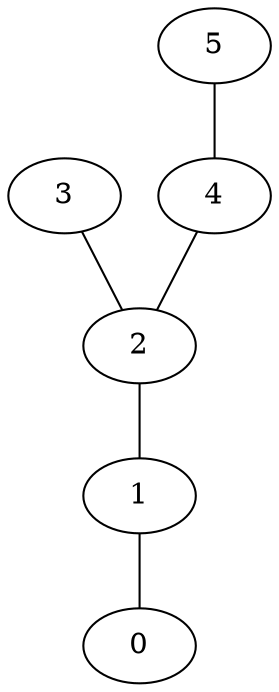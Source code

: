 graph {
    0 [ label = "0" ]
    1 [ label = "1" ]
    2 [ label = "2" ]
    3 [ label = "3" ]
    4 [ label = "4" ]
    5 [ label = "5" ]
    2 -- 1 [ ]
    3 -- 2 [ ]
    5 -- 4 [ ]
    4 -- 2 [ ]
    1 -- 0 [ ]
}

